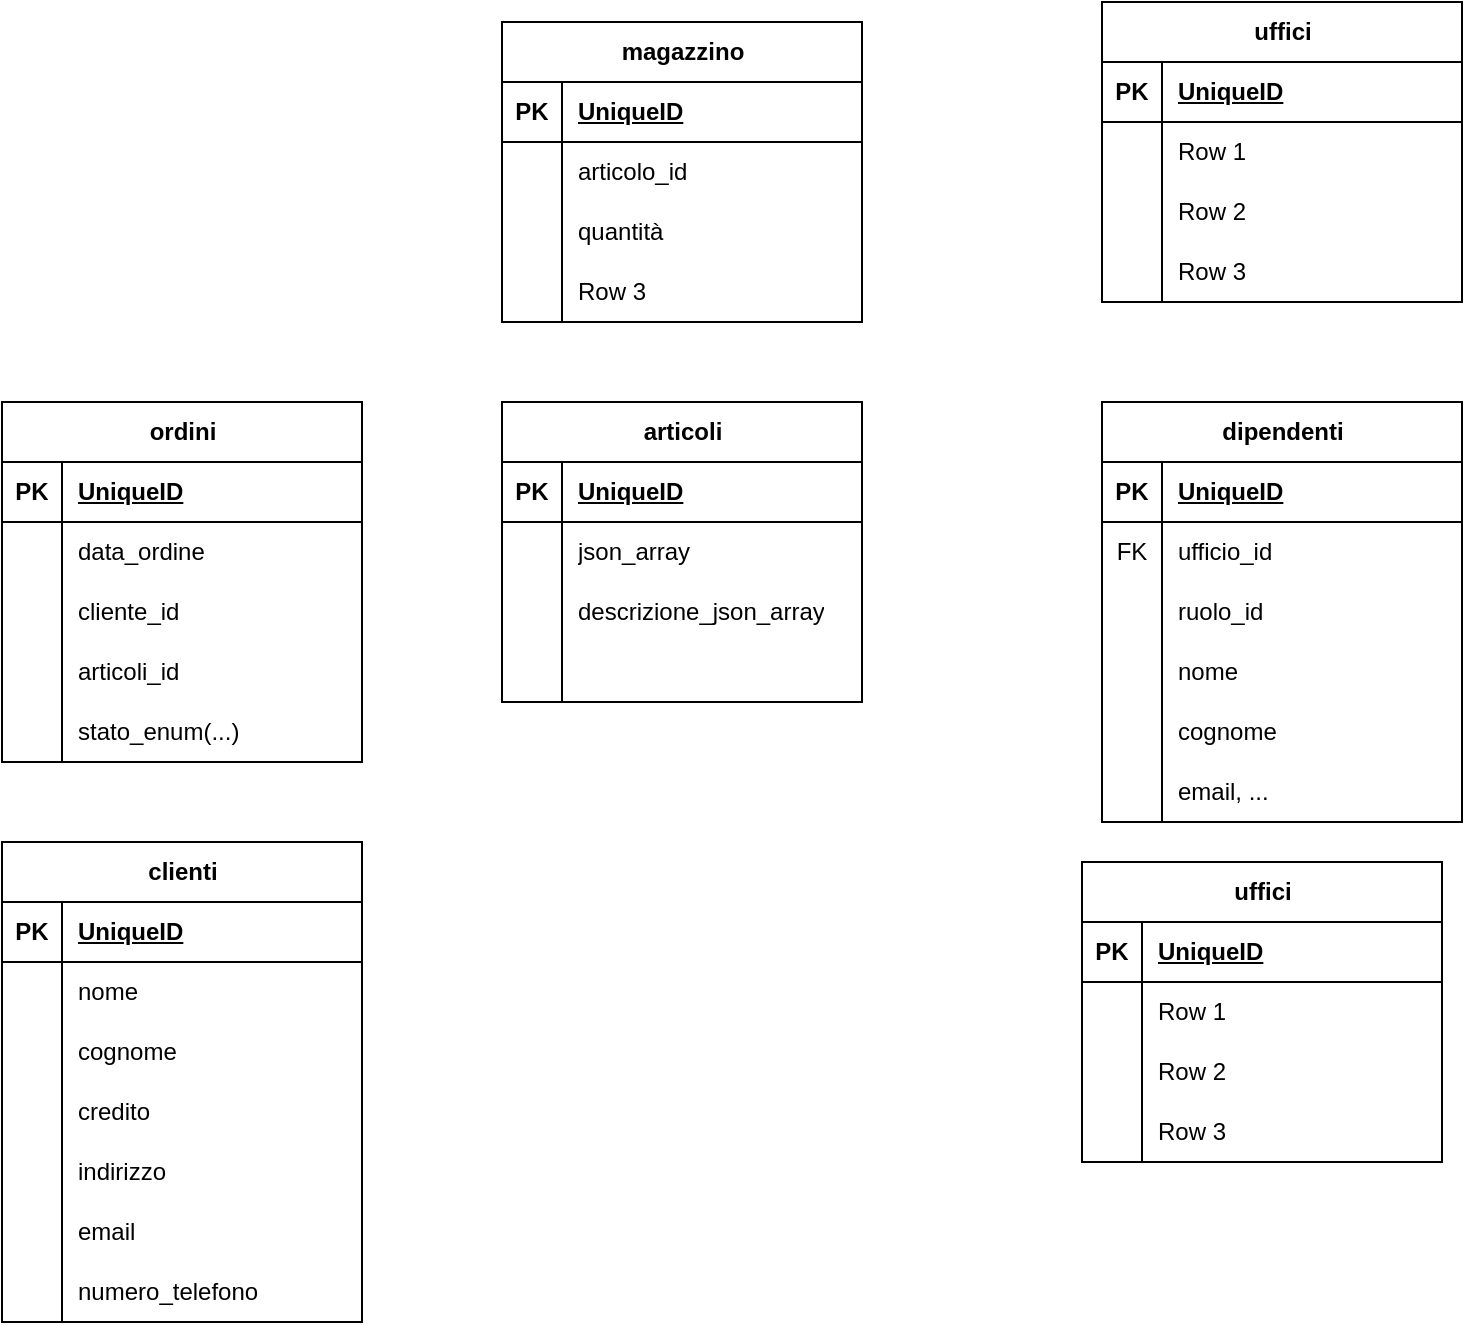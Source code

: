 <mxfile version="28.0.3" pages="2">
  <diagram name="Pagina-1" id="yo0J-GO71HhymtaYEPw0">
    <mxGraphModel dx="1665" dy="777" grid="1" gridSize="10" guides="1" tooltips="1" connect="1" arrows="1" fold="1" page="1" pageScale="1" pageWidth="827" pageHeight="1169" math="0" shadow="0">
      <root>
        <mxCell id="0" />
        <mxCell id="1" parent="0" />
        <mxCell id="v-5kWYU8ZhC0MVfY4pFL-1" value="ordini" style="shape=table;startSize=30;container=1;collapsible=1;childLayout=tableLayout;fixedRows=1;rowLines=0;fontStyle=1;align=center;resizeLast=1;html=1;" vertex="1" parent="1">
          <mxGeometry x="40" y="240" width="180" height="180" as="geometry" />
        </mxCell>
        <mxCell id="v-5kWYU8ZhC0MVfY4pFL-2" value="" style="shape=tableRow;horizontal=0;startSize=0;swimlaneHead=0;swimlaneBody=0;fillColor=none;collapsible=0;dropTarget=0;points=[[0,0.5],[1,0.5]];portConstraint=eastwest;top=0;left=0;right=0;bottom=1;" vertex="1" parent="v-5kWYU8ZhC0MVfY4pFL-1">
          <mxGeometry y="30" width="180" height="30" as="geometry" />
        </mxCell>
        <mxCell id="v-5kWYU8ZhC0MVfY4pFL-3" value="PK" style="shape=partialRectangle;connectable=0;fillColor=none;top=0;left=0;bottom=0;right=0;fontStyle=1;overflow=hidden;whiteSpace=wrap;html=1;" vertex="1" parent="v-5kWYU8ZhC0MVfY4pFL-2">
          <mxGeometry width="30" height="30" as="geometry">
            <mxRectangle width="30" height="30" as="alternateBounds" />
          </mxGeometry>
        </mxCell>
        <mxCell id="v-5kWYU8ZhC0MVfY4pFL-4" value="UniqueID" style="shape=partialRectangle;connectable=0;fillColor=none;top=0;left=0;bottom=0;right=0;align=left;spacingLeft=6;fontStyle=5;overflow=hidden;whiteSpace=wrap;html=1;" vertex="1" parent="v-5kWYU8ZhC0MVfY4pFL-2">
          <mxGeometry x="30" width="150" height="30" as="geometry">
            <mxRectangle width="150" height="30" as="alternateBounds" />
          </mxGeometry>
        </mxCell>
        <mxCell id="v-5kWYU8ZhC0MVfY4pFL-5" value="" style="shape=tableRow;horizontal=0;startSize=0;swimlaneHead=0;swimlaneBody=0;fillColor=none;collapsible=0;dropTarget=0;points=[[0,0.5],[1,0.5]];portConstraint=eastwest;top=0;left=0;right=0;bottom=0;" vertex="1" parent="v-5kWYU8ZhC0MVfY4pFL-1">
          <mxGeometry y="60" width="180" height="30" as="geometry" />
        </mxCell>
        <mxCell id="v-5kWYU8ZhC0MVfY4pFL-6" value="" style="shape=partialRectangle;connectable=0;fillColor=none;top=0;left=0;bottom=0;right=0;editable=1;overflow=hidden;whiteSpace=wrap;html=1;" vertex="1" parent="v-5kWYU8ZhC0MVfY4pFL-5">
          <mxGeometry width="30" height="30" as="geometry">
            <mxRectangle width="30" height="30" as="alternateBounds" />
          </mxGeometry>
        </mxCell>
        <mxCell id="v-5kWYU8ZhC0MVfY4pFL-7" value="data_ordine" style="shape=partialRectangle;connectable=0;fillColor=none;top=0;left=0;bottom=0;right=0;align=left;spacingLeft=6;overflow=hidden;whiteSpace=wrap;html=1;" vertex="1" parent="v-5kWYU8ZhC0MVfY4pFL-5">
          <mxGeometry x="30" width="150" height="30" as="geometry">
            <mxRectangle width="150" height="30" as="alternateBounds" />
          </mxGeometry>
        </mxCell>
        <mxCell id="v-5kWYU8ZhC0MVfY4pFL-8" value="" style="shape=tableRow;horizontal=0;startSize=0;swimlaneHead=0;swimlaneBody=0;fillColor=none;collapsible=0;dropTarget=0;points=[[0,0.5],[1,0.5]];portConstraint=eastwest;top=0;left=0;right=0;bottom=0;" vertex="1" parent="v-5kWYU8ZhC0MVfY4pFL-1">
          <mxGeometry y="90" width="180" height="30" as="geometry" />
        </mxCell>
        <mxCell id="v-5kWYU8ZhC0MVfY4pFL-9" value="" style="shape=partialRectangle;connectable=0;fillColor=none;top=0;left=0;bottom=0;right=0;editable=1;overflow=hidden;whiteSpace=wrap;html=1;" vertex="1" parent="v-5kWYU8ZhC0MVfY4pFL-8">
          <mxGeometry width="30" height="30" as="geometry">
            <mxRectangle width="30" height="30" as="alternateBounds" />
          </mxGeometry>
        </mxCell>
        <mxCell id="v-5kWYU8ZhC0MVfY4pFL-10" value="cliente_id" style="shape=partialRectangle;connectable=0;fillColor=none;top=0;left=0;bottom=0;right=0;align=left;spacingLeft=6;overflow=hidden;whiteSpace=wrap;html=1;" vertex="1" parent="v-5kWYU8ZhC0MVfY4pFL-8">
          <mxGeometry x="30" width="150" height="30" as="geometry">
            <mxRectangle width="150" height="30" as="alternateBounds" />
          </mxGeometry>
        </mxCell>
        <mxCell id="v-5kWYU8ZhC0MVfY4pFL-11" value="" style="shape=tableRow;horizontal=0;startSize=0;swimlaneHead=0;swimlaneBody=0;fillColor=none;collapsible=0;dropTarget=0;points=[[0,0.5],[1,0.5]];portConstraint=eastwest;top=0;left=0;right=0;bottom=0;" vertex="1" parent="v-5kWYU8ZhC0MVfY4pFL-1">
          <mxGeometry y="120" width="180" height="30" as="geometry" />
        </mxCell>
        <mxCell id="v-5kWYU8ZhC0MVfY4pFL-12" value="" style="shape=partialRectangle;connectable=0;fillColor=none;top=0;left=0;bottom=0;right=0;editable=1;overflow=hidden;whiteSpace=wrap;html=1;" vertex="1" parent="v-5kWYU8ZhC0MVfY4pFL-11">
          <mxGeometry width="30" height="30" as="geometry">
            <mxRectangle width="30" height="30" as="alternateBounds" />
          </mxGeometry>
        </mxCell>
        <mxCell id="v-5kWYU8ZhC0MVfY4pFL-13" value="articoli_id" style="shape=partialRectangle;connectable=0;fillColor=none;top=0;left=0;bottom=0;right=0;align=left;spacingLeft=6;overflow=hidden;whiteSpace=wrap;html=1;" vertex="1" parent="v-5kWYU8ZhC0MVfY4pFL-11">
          <mxGeometry x="30" width="150" height="30" as="geometry">
            <mxRectangle width="150" height="30" as="alternateBounds" />
          </mxGeometry>
        </mxCell>
        <mxCell id="v-5kWYU8ZhC0MVfY4pFL-14" value="" style="shape=tableRow;horizontal=0;startSize=0;swimlaneHead=0;swimlaneBody=0;fillColor=none;collapsible=0;dropTarget=0;points=[[0,0.5],[1,0.5]];portConstraint=eastwest;top=0;left=0;right=0;bottom=0;" vertex="1" parent="v-5kWYU8ZhC0MVfY4pFL-1">
          <mxGeometry y="150" width="180" height="30" as="geometry" />
        </mxCell>
        <mxCell id="v-5kWYU8ZhC0MVfY4pFL-15" value="" style="shape=partialRectangle;connectable=0;fillColor=none;top=0;left=0;bottom=0;right=0;editable=1;overflow=hidden;whiteSpace=wrap;html=1;" vertex="1" parent="v-5kWYU8ZhC0MVfY4pFL-14">
          <mxGeometry width="30" height="30" as="geometry">
            <mxRectangle width="30" height="30" as="alternateBounds" />
          </mxGeometry>
        </mxCell>
        <mxCell id="v-5kWYU8ZhC0MVfY4pFL-16" value="stato_enum(...)" style="shape=partialRectangle;connectable=0;fillColor=none;top=0;left=0;bottom=0;right=0;align=left;spacingLeft=6;overflow=hidden;whiteSpace=wrap;html=1;" vertex="1" parent="v-5kWYU8ZhC0MVfY4pFL-14">
          <mxGeometry x="30" width="150" height="30" as="geometry">
            <mxRectangle width="150" height="30" as="alternateBounds" />
          </mxGeometry>
        </mxCell>
        <mxCell id="v-5kWYU8ZhC0MVfY4pFL-17" value="articoli" style="shape=table;startSize=30;container=1;collapsible=1;childLayout=tableLayout;fixedRows=1;rowLines=0;fontStyle=1;align=center;resizeLast=1;html=1;" vertex="1" parent="1">
          <mxGeometry x="290" y="240" width="180" height="150" as="geometry" />
        </mxCell>
        <mxCell id="v-5kWYU8ZhC0MVfY4pFL-18" value="" style="shape=tableRow;horizontal=0;startSize=0;swimlaneHead=0;swimlaneBody=0;fillColor=none;collapsible=0;dropTarget=0;points=[[0,0.5],[1,0.5]];portConstraint=eastwest;top=0;left=0;right=0;bottom=1;" vertex="1" parent="v-5kWYU8ZhC0MVfY4pFL-17">
          <mxGeometry y="30" width="180" height="30" as="geometry" />
        </mxCell>
        <mxCell id="v-5kWYU8ZhC0MVfY4pFL-19" value="PK" style="shape=partialRectangle;connectable=0;fillColor=none;top=0;left=0;bottom=0;right=0;fontStyle=1;overflow=hidden;whiteSpace=wrap;html=1;" vertex="1" parent="v-5kWYU8ZhC0MVfY4pFL-18">
          <mxGeometry width="30" height="30" as="geometry">
            <mxRectangle width="30" height="30" as="alternateBounds" />
          </mxGeometry>
        </mxCell>
        <mxCell id="v-5kWYU8ZhC0MVfY4pFL-20" value="UniqueID" style="shape=partialRectangle;connectable=0;fillColor=none;top=0;left=0;bottom=0;right=0;align=left;spacingLeft=6;fontStyle=5;overflow=hidden;whiteSpace=wrap;html=1;" vertex="1" parent="v-5kWYU8ZhC0MVfY4pFL-18">
          <mxGeometry x="30" width="150" height="30" as="geometry">
            <mxRectangle width="150" height="30" as="alternateBounds" />
          </mxGeometry>
        </mxCell>
        <mxCell id="v-5kWYU8ZhC0MVfY4pFL-21" value="" style="shape=tableRow;horizontal=0;startSize=0;swimlaneHead=0;swimlaneBody=0;fillColor=none;collapsible=0;dropTarget=0;points=[[0,0.5],[1,0.5]];portConstraint=eastwest;top=0;left=0;right=0;bottom=0;" vertex="1" parent="v-5kWYU8ZhC0MVfY4pFL-17">
          <mxGeometry y="60" width="180" height="30" as="geometry" />
        </mxCell>
        <mxCell id="v-5kWYU8ZhC0MVfY4pFL-22" value="" style="shape=partialRectangle;connectable=0;fillColor=none;top=0;left=0;bottom=0;right=0;editable=1;overflow=hidden;whiteSpace=wrap;html=1;" vertex="1" parent="v-5kWYU8ZhC0MVfY4pFL-21">
          <mxGeometry width="30" height="30" as="geometry">
            <mxRectangle width="30" height="30" as="alternateBounds" />
          </mxGeometry>
        </mxCell>
        <mxCell id="v-5kWYU8ZhC0MVfY4pFL-23" value="json_array" style="shape=partialRectangle;connectable=0;fillColor=none;top=0;left=0;bottom=0;right=0;align=left;spacingLeft=6;overflow=hidden;whiteSpace=wrap;html=1;" vertex="1" parent="v-5kWYU8ZhC0MVfY4pFL-21">
          <mxGeometry x="30" width="150" height="30" as="geometry">
            <mxRectangle width="150" height="30" as="alternateBounds" />
          </mxGeometry>
        </mxCell>
        <mxCell id="v-5kWYU8ZhC0MVfY4pFL-24" value="" style="shape=tableRow;horizontal=0;startSize=0;swimlaneHead=0;swimlaneBody=0;fillColor=none;collapsible=0;dropTarget=0;points=[[0,0.5],[1,0.5]];portConstraint=eastwest;top=0;left=0;right=0;bottom=0;" vertex="1" parent="v-5kWYU8ZhC0MVfY4pFL-17">
          <mxGeometry y="90" width="180" height="30" as="geometry" />
        </mxCell>
        <mxCell id="v-5kWYU8ZhC0MVfY4pFL-25" value="" style="shape=partialRectangle;connectable=0;fillColor=none;top=0;left=0;bottom=0;right=0;editable=1;overflow=hidden;whiteSpace=wrap;html=1;" vertex="1" parent="v-5kWYU8ZhC0MVfY4pFL-24">
          <mxGeometry width="30" height="30" as="geometry">
            <mxRectangle width="30" height="30" as="alternateBounds" />
          </mxGeometry>
        </mxCell>
        <mxCell id="v-5kWYU8ZhC0MVfY4pFL-26" value="descrizione_json_array" style="shape=partialRectangle;connectable=0;fillColor=none;top=0;left=0;bottom=0;right=0;align=left;spacingLeft=6;overflow=hidden;whiteSpace=wrap;html=1;" vertex="1" parent="v-5kWYU8ZhC0MVfY4pFL-24">
          <mxGeometry x="30" width="150" height="30" as="geometry">
            <mxRectangle width="150" height="30" as="alternateBounds" />
          </mxGeometry>
        </mxCell>
        <mxCell id="v-5kWYU8ZhC0MVfY4pFL-27" value="" style="shape=tableRow;horizontal=0;startSize=0;swimlaneHead=0;swimlaneBody=0;fillColor=none;collapsible=0;dropTarget=0;points=[[0,0.5],[1,0.5]];portConstraint=eastwest;top=0;left=0;right=0;bottom=0;" vertex="1" parent="v-5kWYU8ZhC0MVfY4pFL-17">
          <mxGeometry y="120" width="180" height="30" as="geometry" />
        </mxCell>
        <mxCell id="v-5kWYU8ZhC0MVfY4pFL-28" value="" style="shape=partialRectangle;connectable=0;fillColor=none;top=0;left=0;bottom=0;right=0;editable=1;overflow=hidden;whiteSpace=wrap;html=1;" vertex="1" parent="v-5kWYU8ZhC0MVfY4pFL-27">
          <mxGeometry width="30" height="30" as="geometry">
            <mxRectangle width="30" height="30" as="alternateBounds" />
          </mxGeometry>
        </mxCell>
        <mxCell id="v-5kWYU8ZhC0MVfY4pFL-29" value="" style="shape=partialRectangle;connectable=0;fillColor=none;top=0;left=0;bottom=0;right=0;align=left;spacingLeft=6;overflow=hidden;whiteSpace=wrap;html=1;" vertex="1" parent="v-5kWYU8ZhC0MVfY4pFL-27">
          <mxGeometry x="30" width="150" height="30" as="geometry">
            <mxRectangle width="150" height="30" as="alternateBounds" />
          </mxGeometry>
        </mxCell>
        <mxCell id="v-5kWYU8ZhC0MVfY4pFL-30" value="dipendenti" style="shape=table;startSize=30;container=1;collapsible=1;childLayout=tableLayout;fixedRows=1;rowLines=0;fontStyle=1;align=center;resizeLast=1;html=1;" vertex="1" parent="1">
          <mxGeometry x="590" y="240" width="180" height="210" as="geometry" />
        </mxCell>
        <mxCell id="v-5kWYU8ZhC0MVfY4pFL-31" value="" style="shape=tableRow;horizontal=0;startSize=0;swimlaneHead=0;swimlaneBody=0;fillColor=none;collapsible=0;dropTarget=0;points=[[0,0.5],[1,0.5]];portConstraint=eastwest;top=0;left=0;right=0;bottom=1;" vertex="1" parent="v-5kWYU8ZhC0MVfY4pFL-30">
          <mxGeometry y="30" width="180" height="30" as="geometry" />
        </mxCell>
        <mxCell id="v-5kWYU8ZhC0MVfY4pFL-32" value="PK" style="shape=partialRectangle;connectable=0;fillColor=none;top=0;left=0;bottom=0;right=0;fontStyle=1;overflow=hidden;whiteSpace=wrap;html=1;" vertex="1" parent="v-5kWYU8ZhC0MVfY4pFL-31">
          <mxGeometry width="30" height="30" as="geometry">
            <mxRectangle width="30" height="30" as="alternateBounds" />
          </mxGeometry>
        </mxCell>
        <mxCell id="v-5kWYU8ZhC0MVfY4pFL-33" value="UniqueID" style="shape=partialRectangle;connectable=0;fillColor=none;top=0;left=0;bottom=0;right=0;align=left;spacingLeft=6;fontStyle=5;overflow=hidden;whiteSpace=wrap;html=1;" vertex="1" parent="v-5kWYU8ZhC0MVfY4pFL-31">
          <mxGeometry x="30" width="150" height="30" as="geometry">
            <mxRectangle width="150" height="30" as="alternateBounds" />
          </mxGeometry>
        </mxCell>
        <mxCell id="v-5kWYU8ZhC0MVfY4pFL-34" value="" style="shape=tableRow;horizontal=0;startSize=0;swimlaneHead=0;swimlaneBody=0;fillColor=none;collapsible=0;dropTarget=0;points=[[0,0.5],[1,0.5]];portConstraint=eastwest;top=0;left=0;right=0;bottom=0;" vertex="1" parent="v-5kWYU8ZhC0MVfY4pFL-30">
          <mxGeometry y="60" width="180" height="30" as="geometry" />
        </mxCell>
        <mxCell id="v-5kWYU8ZhC0MVfY4pFL-35" value="FK" style="shape=partialRectangle;connectable=0;fillColor=none;top=0;left=0;bottom=0;right=0;editable=1;overflow=hidden;whiteSpace=wrap;html=1;" vertex="1" parent="v-5kWYU8ZhC0MVfY4pFL-34">
          <mxGeometry width="30" height="30" as="geometry">
            <mxRectangle width="30" height="30" as="alternateBounds" />
          </mxGeometry>
        </mxCell>
        <mxCell id="v-5kWYU8ZhC0MVfY4pFL-36" value="ufficio_id" style="shape=partialRectangle;connectable=0;fillColor=none;top=0;left=0;bottom=0;right=0;align=left;spacingLeft=6;overflow=hidden;whiteSpace=wrap;html=1;" vertex="1" parent="v-5kWYU8ZhC0MVfY4pFL-34">
          <mxGeometry x="30" width="150" height="30" as="geometry">
            <mxRectangle width="150" height="30" as="alternateBounds" />
          </mxGeometry>
        </mxCell>
        <mxCell id="v-5kWYU8ZhC0MVfY4pFL-37" value="" style="shape=tableRow;horizontal=0;startSize=0;swimlaneHead=0;swimlaneBody=0;fillColor=none;collapsible=0;dropTarget=0;points=[[0,0.5],[1,0.5]];portConstraint=eastwest;top=0;left=0;right=0;bottom=0;" vertex="1" parent="v-5kWYU8ZhC0MVfY4pFL-30">
          <mxGeometry y="90" width="180" height="30" as="geometry" />
        </mxCell>
        <mxCell id="v-5kWYU8ZhC0MVfY4pFL-38" value="" style="shape=partialRectangle;connectable=0;fillColor=none;top=0;left=0;bottom=0;right=0;editable=1;overflow=hidden;whiteSpace=wrap;html=1;" vertex="1" parent="v-5kWYU8ZhC0MVfY4pFL-37">
          <mxGeometry width="30" height="30" as="geometry">
            <mxRectangle width="30" height="30" as="alternateBounds" />
          </mxGeometry>
        </mxCell>
        <mxCell id="v-5kWYU8ZhC0MVfY4pFL-39" value="ruolo_id" style="shape=partialRectangle;connectable=0;fillColor=none;top=0;left=0;bottom=0;right=0;align=left;spacingLeft=6;overflow=hidden;whiteSpace=wrap;html=1;" vertex="1" parent="v-5kWYU8ZhC0MVfY4pFL-37">
          <mxGeometry x="30" width="150" height="30" as="geometry">
            <mxRectangle width="150" height="30" as="alternateBounds" />
          </mxGeometry>
        </mxCell>
        <mxCell id="v-5kWYU8ZhC0MVfY4pFL-40" value="" style="shape=tableRow;horizontal=0;startSize=0;swimlaneHead=0;swimlaneBody=0;fillColor=none;collapsible=0;dropTarget=0;points=[[0,0.5],[1,0.5]];portConstraint=eastwest;top=0;left=0;right=0;bottom=0;" vertex="1" parent="v-5kWYU8ZhC0MVfY4pFL-30">
          <mxGeometry y="120" width="180" height="30" as="geometry" />
        </mxCell>
        <mxCell id="v-5kWYU8ZhC0MVfY4pFL-41" value="" style="shape=partialRectangle;connectable=0;fillColor=none;top=0;left=0;bottom=0;right=0;editable=1;overflow=hidden;whiteSpace=wrap;html=1;" vertex="1" parent="v-5kWYU8ZhC0MVfY4pFL-40">
          <mxGeometry width="30" height="30" as="geometry">
            <mxRectangle width="30" height="30" as="alternateBounds" />
          </mxGeometry>
        </mxCell>
        <mxCell id="v-5kWYU8ZhC0MVfY4pFL-42" value="nome" style="shape=partialRectangle;connectable=0;fillColor=none;top=0;left=0;bottom=0;right=0;align=left;spacingLeft=6;overflow=hidden;whiteSpace=wrap;html=1;" vertex="1" parent="v-5kWYU8ZhC0MVfY4pFL-40">
          <mxGeometry x="30" width="150" height="30" as="geometry">
            <mxRectangle width="150" height="30" as="alternateBounds" />
          </mxGeometry>
        </mxCell>
        <mxCell id="v-5kWYU8ZhC0MVfY4pFL-43" value="" style="shape=tableRow;horizontal=0;startSize=0;swimlaneHead=0;swimlaneBody=0;fillColor=none;collapsible=0;dropTarget=0;points=[[0,0.5],[1,0.5]];portConstraint=eastwest;top=0;left=0;right=0;bottom=0;" vertex="1" parent="v-5kWYU8ZhC0MVfY4pFL-30">
          <mxGeometry y="150" width="180" height="30" as="geometry" />
        </mxCell>
        <mxCell id="v-5kWYU8ZhC0MVfY4pFL-44" value="" style="shape=partialRectangle;connectable=0;fillColor=none;top=0;left=0;bottom=0;right=0;editable=1;overflow=hidden;whiteSpace=wrap;html=1;" vertex="1" parent="v-5kWYU8ZhC0MVfY4pFL-43">
          <mxGeometry width="30" height="30" as="geometry">
            <mxRectangle width="30" height="30" as="alternateBounds" />
          </mxGeometry>
        </mxCell>
        <mxCell id="v-5kWYU8ZhC0MVfY4pFL-45" value="cognome" style="shape=partialRectangle;connectable=0;fillColor=none;top=0;left=0;bottom=0;right=0;align=left;spacingLeft=6;overflow=hidden;whiteSpace=wrap;html=1;" vertex="1" parent="v-5kWYU8ZhC0MVfY4pFL-43">
          <mxGeometry x="30" width="150" height="30" as="geometry">
            <mxRectangle width="150" height="30" as="alternateBounds" />
          </mxGeometry>
        </mxCell>
        <mxCell id="v-5kWYU8ZhC0MVfY4pFL-46" value="" style="shape=tableRow;horizontal=0;startSize=0;swimlaneHead=0;swimlaneBody=0;fillColor=none;collapsible=0;dropTarget=0;points=[[0,0.5],[1,0.5]];portConstraint=eastwest;top=0;left=0;right=0;bottom=0;" vertex="1" parent="v-5kWYU8ZhC0MVfY4pFL-30">
          <mxGeometry y="180" width="180" height="30" as="geometry" />
        </mxCell>
        <mxCell id="v-5kWYU8ZhC0MVfY4pFL-47" value="" style="shape=partialRectangle;connectable=0;fillColor=none;top=0;left=0;bottom=0;right=0;editable=1;overflow=hidden;whiteSpace=wrap;html=1;" vertex="1" parent="v-5kWYU8ZhC0MVfY4pFL-46">
          <mxGeometry width="30" height="30" as="geometry">
            <mxRectangle width="30" height="30" as="alternateBounds" />
          </mxGeometry>
        </mxCell>
        <mxCell id="v-5kWYU8ZhC0MVfY4pFL-48" value="email, ..." style="shape=partialRectangle;connectable=0;fillColor=none;top=0;left=0;bottom=0;right=0;align=left;spacingLeft=6;overflow=hidden;whiteSpace=wrap;html=1;" vertex="1" parent="v-5kWYU8ZhC0MVfY4pFL-46">
          <mxGeometry x="30" width="150" height="30" as="geometry">
            <mxRectangle width="150" height="30" as="alternateBounds" />
          </mxGeometry>
        </mxCell>
        <mxCell id="v-5kWYU8ZhC0MVfY4pFL-49" value="uffici" style="shape=table;startSize=30;container=1;collapsible=1;childLayout=tableLayout;fixedRows=1;rowLines=0;fontStyle=1;align=center;resizeLast=1;html=1;" vertex="1" parent="1">
          <mxGeometry x="580" y="470" width="180" height="150" as="geometry" />
        </mxCell>
        <mxCell id="v-5kWYU8ZhC0MVfY4pFL-50" value="" style="shape=tableRow;horizontal=0;startSize=0;swimlaneHead=0;swimlaneBody=0;fillColor=none;collapsible=0;dropTarget=0;points=[[0,0.5],[1,0.5]];portConstraint=eastwest;top=0;left=0;right=0;bottom=1;" vertex="1" parent="v-5kWYU8ZhC0MVfY4pFL-49">
          <mxGeometry y="30" width="180" height="30" as="geometry" />
        </mxCell>
        <mxCell id="v-5kWYU8ZhC0MVfY4pFL-51" value="PK" style="shape=partialRectangle;connectable=0;fillColor=none;top=0;left=0;bottom=0;right=0;fontStyle=1;overflow=hidden;whiteSpace=wrap;html=1;" vertex="1" parent="v-5kWYU8ZhC0MVfY4pFL-50">
          <mxGeometry width="30" height="30" as="geometry">
            <mxRectangle width="30" height="30" as="alternateBounds" />
          </mxGeometry>
        </mxCell>
        <mxCell id="v-5kWYU8ZhC0MVfY4pFL-52" value="UniqueID" style="shape=partialRectangle;connectable=0;fillColor=none;top=0;left=0;bottom=0;right=0;align=left;spacingLeft=6;fontStyle=5;overflow=hidden;whiteSpace=wrap;html=1;" vertex="1" parent="v-5kWYU8ZhC0MVfY4pFL-50">
          <mxGeometry x="30" width="150" height="30" as="geometry">
            <mxRectangle width="150" height="30" as="alternateBounds" />
          </mxGeometry>
        </mxCell>
        <mxCell id="v-5kWYU8ZhC0MVfY4pFL-53" value="" style="shape=tableRow;horizontal=0;startSize=0;swimlaneHead=0;swimlaneBody=0;fillColor=none;collapsible=0;dropTarget=0;points=[[0,0.5],[1,0.5]];portConstraint=eastwest;top=0;left=0;right=0;bottom=0;" vertex="1" parent="v-5kWYU8ZhC0MVfY4pFL-49">
          <mxGeometry y="60" width="180" height="30" as="geometry" />
        </mxCell>
        <mxCell id="v-5kWYU8ZhC0MVfY4pFL-54" value="" style="shape=partialRectangle;connectable=0;fillColor=none;top=0;left=0;bottom=0;right=0;editable=1;overflow=hidden;whiteSpace=wrap;html=1;" vertex="1" parent="v-5kWYU8ZhC0MVfY4pFL-53">
          <mxGeometry width="30" height="30" as="geometry">
            <mxRectangle width="30" height="30" as="alternateBounds" />
          </mxGeometry>
        </mxCell>
        <mxCell id="v-5kWYU8ZhC0MVfY4pFL-55" value="Row 1" style="shape=partialRectangle;connectable=0;fillColor=none;top=0;left=0;bottom=0;right=0;align=left;spacingLeft=6;overflow=hidden;whiteSpace=wrap;html=1;" vertex="1" parent="v-5kWYU8ZhC0MVfY4pFL-53">
          <mxGeometry x="30" width="150" height="30" as="geometry">
            <mxRectangle width="150" height="30" as="alternateBounds" />
          </mxGeometry>
        </mxCell>
        <mxCell id="v-5kWYU8ZhC0MVfY4pFL-56" value="" style="shape=tableRow;horizontal=0;startSize=0;swimlaneHead=0;swimlaneBody=0;fillColor=none;collapsible=0;dropTarget=0;points=[[0,0.5],[1,0.5]];portConstraint=eastwest;top=0;left=0;right=0;bottom=0;" vertex="1" parent="v-5kWYU8ZhC0MVfY4pFL-49">
          <mxGeometry y="90" width="180" height="30" as="geometry" />
        </mxCell>
        <mxCell id="v-5kWYU8ZhC0MVfY4pFL-57" value="" style="shape=partialRectangle;connectable=0;fillColor=none;top=0;left=0;bottom=0;right=0;editable=1;overflow=hidden;whiteSpace=wrap;html=1;" vertex="1" parent="v-5kWYU8ZhC0MVfY4pFL-56">
          <mxGeometry width="30" height="30" as="geometry">
            <mxRectangle width="30" height="30" as="alternateBounds" />
          </mxGeometry>
        </mxCell>
        <mxCell id="v-5kWYU8ZhC0MVfY4pFL-58" value="Row 2" style="shape=partialRectangle;connectable=0;fillColor=none;top=0;left=0;bottom=0;right=0;align=left;spacingLeft=6;overflow=hidden;whiteSpace=wrap;html=1;" vertex="1" parent="v-5kWYU8ZhC0MVfY4pFL-56">
          <mxGeometry x="30" width="150" height="30" as="geometry">
            <mxRectangle width="150" height="30" as="alternateBounds" />
          </mxGeometry>
        </mxCell>
        <mxCell id="v-5kWYU8ZhC0MVfY4pFL-59" value="" style="shape=tableRow;horizontal=0;startSize=0;swimlaneHead=0;swimlaneBody=0;fillColor=none;collapsible=0;dropTarget=0;points=[[0,0.5],[1,0.5]];portConstraint=eastwest;top=0;left=0;right=0;bottom=0;" vertex="1" parent="v-5kWYU8ZhC0MVfY4pFL-49">
          <mxGeometry y="120" width="180" height="30" as="geometry" />
        </mxCell>
        <mxCell id="v-5kWYU8ZhC0MVfY4pFL-60" value="" style="shape=partialRectangle;connectable=0;fillColor=none;top=0;left=0;bottom=0;right=0;editable=1;overflow=hidden;whiteSpace=wrap;html=1;" vertex="1" parent="v-5kWYU8ZhC0MVfY4pFL-59">
          <mxGeometry width="30" height="30" as="geometry">
            <mxRectangle width="30" height="30" as="alternateBounds" />
          </mxGeometry>
        </mxCell>
        <mxCell id="v-5kWYU8ZhC0MVfY4pFL-61" value="Row 3" style="shape=partialRectangle;connectable=0;fillColor=none;top=0;left=0;bottom=0;right=0;align=left;spacingLeft=6;overflow=hidden;whiteSpace=wrap;html=1;" vertex="1" parent="v-5kWYU8ZhC0MVfY4pFL-59">
          <mxGeometry x="30" width="150" height="30" as="geometry">
            <mxRectangle width="150" height="30" as="alternateBounds" />
          </mxGeometry>
        </mxCell>
        <mxCell id="v-5kWYU8ZhC0MVfY4pFL-62" value="clienti" style="shape=table;startSize=30;container=1;collapsible=1;childLayout=tableLayout;fixedRows=1;rowLines=0;fontStyle=1;align=center;resizeLast=1;html=1;" vertex="1" parent="1">
          <mxGeometry x="40" y="460" width="180" height="240" as="geometry" />
        </mxCell>
        <mxCell id="v-5kWYU8ZhC0MVfY4pFL-63" value="" style="shape=tableRow;horizontal=0;startSize=0;swimlaneHead=0;swimlaneBody=0;fillColor=none;collapsible=0;dropTarget=0;points=[[0,0.5],[1,0.5]];portConstraint=eastwest;top=0;left=0;right=0;bottom=1;" vertex="1" parent="v-5kWYU8ZhC0MVfY4pFL-62">
          <mxGeometry y="30" width="180" height="30" as="geometry" />
        </mxCell>
        <mxCell id="v-5kWYU8ZhC0MVfY4pFL-64" value="PK" style="shape=partialRectangle;connectable=0;fillColor=none;top=0;left=0;bottom=0;right=0;fontStyle=1;overflow=hidden;whiteSpace=wrap;html=1;" vertex="1" parent="v-5kWYU8ZhC0MVfY4pFL-63">
          <mxGeometry width="30" height="30" as="geometry">
            <mxRectangle width="30" height="30" as="alternateBounds" />
          </mxGeometry>
        </mxCell>
        <mxCell id="v-5kWYU8ZhC0MVfY4pFL-65" value="UniqueID" style="shape=partialRectangle;connectable=0;fillColor=none;top=0;left=0;bottom=0;right=0;align=left;spacingLeft=6;fontStyle=5;overflow=hidden;whiteSpace=wrap;html=1;" vertex="1" parent="v-5kWYU8ZhC0MVfY4pFL-63">
          <mxGeometry x="30" width="150" height="30" as="geometry">
            <mxRectangle width="150" height="30" as="alternateBounds" />
          </mxGeometry>
        </mxCell>
        <mxCell id="v-5kWYU8ZhC0MVfY4pFL-66" value="" style="shape=tableRow;horizontal=0;startSize=0;swimlaneHead=0;swimlaneBody=0;fillColor=none;collapsible=0;dropTarget=0;points=[[0,0.5],[1,0.5]];portConstraint=eastwest;top=0;left=0;right=0;bottom=0;" vertex="1" parent="v-5kWYU8ZhC0MVfY4pFL-62">
          <mxGeometry y="60" width="180" height="30" as="geometry" />
        </mxCell>
        <mxCell id="v-5kWYU8ZhC0MVfY4pFL-67" value="" style="shape=partialRectangle;connectable=0;fillColor=none;top=0;left=0;bottom=0;right=0;editable=1;overflow=hidden;whiteSpace=wrap;html=1;" vertex="1" parent="v-5kWYU8ZhC0MVfY4pFL-66">
          <mxGeometry width="30" height="30" as="geometry">
            <mxRectangle width="30" height="30" as="alternateBounds" />
          </mxGeometry>
        </mxCell>
        <mxCell id="v-5kWYU8ZhC0MVfY4pFL-68" value="nome" style="shape=partialRectangle;connectable=0;fillColor=none;top=0;left=0;bottom=0;right=0;align=left;spacingLeft=6;overflow=hidden;whiteSpace=wrap;html=1;" vertex="1" parent="v-5kWYU8ZhC0MVfY4pFL-66">
          <mxGeometry x="30" width="150" height="30" as="geometry">
            <mxRectangle width="150" height="30" as="alternateBounds" />
          </mxGeometry>
        </mxCell>
        <mxCell id="v-5kWYU8ZhC0MVfY4pFL-69" value="" style="shape=tableRow;horizontal=0;startSize=0;swimlaneHead=0;swimlaneBody=0;fillColor=none;collapsible=0;dropTarget=0;points=[[0,0.5],[1,0.5]];portConstraint=eastwest;top=0;left=0;right=0;bottom=0;" vertex="1" parent="v-5kWYU8ZhC0MVfY4pFL-62">
          <mxGeometry y="90" width="180" height="30" as="geometry" />
        </mxCell>
        <mxCell id="v-5kWYU8ZhC0MVfY4pFL-70" value="" style="shape=partialRectangle;connectable=0;fillColor=none;top=0;left=0;bottom=0;right=0;editable=1;overflow=hidden;whiteSpace=wrap;html=1;" vertex="1" parent="v-5kWYU8ZhC0MVfY4pFL-69">
          <mxGeometry width="30" height="30" as="geometry">
            <mxRectangle width="30" height="30" as="alternateBounds" />
          </mxGeometry>
        </mxCell>
        <mxCell id="v-5kWYU8ZhC0MVfY4pFL-71" value="cognome" style="shape=partialRectangle;connectable=0;fillColor=none;top=0;left=0;bottom=0;right=0;align=left;spacingLeft=6;overflow=hidden;whiteSpace=wrap;html=1;" vertex="1" parent="v-5kWYU8ZhC0MVfY4pFL-69">
          <mxGeometry x="30" width="150" height="30" as="geometry">
            <mxRectangle width="150" height="30" as="alternateBounds" />
          </mxGeometry>
        </mxCell>
        <mxCell id="v-5kWYU8ZhC0MVfY4pFL-72" value="" style="shape=tableRow;horizontal=0;startSize=0;swimlaneHead=0;swimlaneBody=0;fillColor=none;collapsible=0;dropTarget=0;points=[[0,0.5],[1,0.5]];portConstraint=eastwest;top=0;left=0;right=0;bottom=0;" vertex="1" parent="v-5kWYU8ZhC0MVfY4pFL-62">
          <mxGeometry y="120" width="180" height="30" as="geometry" />
        </mxCell>
        <mxCell id="v-5kWYU8ZhC0MVfY4pFL-73" value="" style="shape=partialRectangle;connectable=0;fillColor=none;top=0;left=0;bottom=0;right=0;editable=1;overflow=hidden;whiteSpace=wrap;html=1;" vertex="1" parent="v-5kWYU8ZhC0MVfY4pFL-72">
          <mxGeometry width="30" height="30" as="geometry">
            <mxRectangle width="30" height="30" as="alternateBounds" />
          </mxGeometry>
        </mxCell>
        <mxCell id="v-5kWYU8ZhC0MVfY4pFL-74" value="credito" style="shape=partialRectangle;connectable=0;fillColor=none;top=0;left=0;bottom=0;right=0;align=left;spacingLeft=6;overflow=hidden;whiteSpace=wrap;html=1;" vertex="1" parent="v-5kWYU8ZhC0MVfY4pFL-72">
          <mxGeometry x="30" width="150" height="30" as="geometry">
            <mxRectangle width="150" height="30" as="alternateBounds" />
          </mxGeometry>
        </mxCell>
        <mxCell id="v-5kWYU8ZhC0MVfY4pFL-75" value="" style="shape=tableRow;horizontal=0;startSize=0;swimlaneHead=0;swimlaneBody=0;fillColor=none;collapsible=0;dropTarget=0;points=[[0,0.5],[1,0.5]];portConstraint=eastwest;top=0;left=0;right=0;bottom=0;" vertex="1" parent="v-5kWYU8ZhC0MVfY4pFL-62">
          <mxGeometry y="150" width="180" height="30" as="geometry" />
        </mxCell>
        <mxCell id="v-5kWYU8ZhC0MVfY4pFL-76" value="" style="shape=partialRectangle;connectable=0;fillColor=none;top=0;left=0;bottom=0;right=0;editable=1;overflow=hidden;whiteSpace=wrap;html=1;" vertex="1" parent="v-5kWYU8ZhC0MVfY4pFL-75">
          <mxGeometry width="30" height="30" as="geometry">
            <mxRectangle width="30" height="30" as="alternateBounds" />
          </mxGeometry>
        </mxCell>
        <mxCell id="v-5kWYU8ZhC0MVfY4pFL-77" value="indirizzo" style="shape=partialRectangle;connectable=0;fillColor=none;top=0;left=0;bottom=0;right=0;align=left;spacingLeft=6;overflow=hidden;whiteSpace=wrap;html=1;" vertex="1" parent="v-5kWYU8ZhC0MVfY4pFL-75">
          <mxGeometry x="30" width="150" height="30" as="geometry">
            <mxRectangle width="150" height="30" as="alternateBounds" />
          </mxGeometry>
        </mxCell>
        <mxCell id="v-5kWYU8ZhC0MVfY4pFL-78" value="" style="shape=tableRow;horizontal=0;startSize=0;swimlaneHead=0;swimlaneBody=0;fillColor=none;collapsible=0;dropTarget=0;points=[[0,0.5],[1,0.5]];portConstraint=eastwest;top=0;left=0;right=0;bottom=0;" vertex="1" parent="v-5kWYU8ZhC0MVfY4pFL-62">
          <mxGeometry y="180" width="180" height="30" as="geometry" />
        </mxCell>
        <mxCell id="v-5kWYU8ZhC0MVfY4pFL-79" value="" style="shape=partialRectangle;connectable=0;fillColor=none;top=0;left=0;bottom=0;right=0;editable=1;overflow=hidden;whiteSpace=wrap;html=1;" vertex="1" parent="v-5kWYU8ZhC0MVfY4pFL-78">
          <mxGeometry width="30" height="30" as="geometry">
            <mxRectangle width="30" height="30" as="alternateBounds" />
          </mxGeometry>
        </mxCell>
        <mxCell id="v-5kWYU8ZhC0MVfY4pFL-80" value="email" style="shape=partialRectangle;connectable=0;fillColor=none;top=0;left=0;bottom=0;right=0;align=left;spacingLeft=6;overflow=hidden;whiteSpace=wrap;html=1;" vertex="1" parent="v-5kWYU8ZhC0MVfY4pFL-78">
          <mxGeometry x="30" width="150" height="30" as="geometry">
            <mxRectangle width="150" height="30" as="alternateBounds" />
          </mxGeometry>
        </mxCell>
        <mxCell id="v-5kWYU8ZhC0MVfY4pFL-81" value="" style="shape=tableRow;horizontal=0;startSize=0;swimlaneHead=0;swimlaneBody=0;fillColor=none;collapsible=0;dropTarget=0;points=[[0,0.5],[1,0.5]];portConstraint=eastwest;top=0;left=0;right=0;bottom=0;" vertex="1" parent="v-5kWYU8ZhC0MVfY4pFL-62">
          <mxGeometry y="210" width="180" height="30" as="geometry" />
        </mxCell>
        <mxCell id="v-5kWYU8ZhC0MVfY4pFL-82" value="" style="shape=partialRectangle;connectable=0;fillColor=none;top=0;left=0;bottom=0;right=0;editable=1;overflow=hidden;whiteSpace=wrap;html=1;" vertex="1" parent="v-5kWYU8ZhC0MVfY4pFL-81">
          <mxGeometry width="30" height="30" as="geometry">
            <mxRectangle width="30" height="30" as="alternateBounds" />
          </mxGeometry>
        </mxCell>
        <mxCell id="v-5kWYU8ZhC0MVfY4pFL-83" value="numero_telefono" style="shape=partialRectangle;connectable=0;fillColor=none;top=0;left=0;bottom=0;right=0;align=left;spacingLeft=6;overflow=hidden;whiteSpace=wrap;html=1;" vertex="1" parent="v-5kWYU8ZhC0MVfY4pFL-81">
          <mxGeometry x="30" width="150" height="30" as="geometry">
            <mxRectangle width="150" height="30" as="alternateBounds" />
          </mxGeometry>
        </mxCell>
        <mxCell id="v-5kWYU8ZhC0MVfY4pFL-84" value="uffici" style="shape=table;startSize=30;container=1;collapsible=1;childLayout=tableLayout;fixedRows=1;rowLines=0;fontStyle=1;align=center;resizeLast=1;html=1;" vertex="1" parent="1">
          <mxGeometry x="590" y="40" width="180" height="150" as="geometry" />
        </mxCell>
        <mxCell id="v-5kWYU8ZhC0MVfY4pFL-85" value="" style="shape=tableRow;horizontal=0;startSize=0;swimlaneHead=0;swimlaneBody=0;fillColor=none;collapsible=0;dropTarget=0;points=[[0,0.5],[1,0.5]];portConstraint=eastwest;top=0;left=0;right=0;bottom=1;" vertex="1" parent="v-5kWYU8ZhC0MVfY4pFL-84">
          <mxGeometry y="30" width="180" height="30" as="geometry" />
        </mxCell>
        <mxCell id="v-5kWYU8ZhC0MVfY4pFL-86" value="PK" style="shape=partialRectangle;connectable=0;fillColor=none;top=0;left=0;bottom=0;right=0;fontStyle=1;overflow=hidden;whiteSpace=wrap;html=1;" vertex="1" parent="v-5kWYU8ZhC0MVfY4pFL-85">
          <mxGeometry width="30" height="30" as="geometry">
            <mxRectangle width="30" height="30" as="alternateBounds" />
          </mxGeometry>
        </mxCell>
        <mxCell id="v-5kWYU8ZhC0MVfY4pFL-87" value="UniqueID" style="shape=partialRectangle;connectable=0;fillColor=none;top=0;left=0;bottom=0;right=0;align=left;spacingLeft=6;fontStyle=5;overflow=hidden;whiteSpace=wrap;html=1;" vertex="1" parent="v-5kWYU8ZhC0MVfY4pFL-85">
          <mxGeometry x="30" width="150" height="30" as="geometry">
            <mxRectangle width="150" height="30" as="alternateBounds" />
          </mxGeometry>
        </mxCell>
        <mxCell id="v-5kWYU8ZhC0MVfY4pFL-88" value="" style="shape=tableRow;horizontal=0;startSize=0;swimlaneHead=0;swimlaneBody=0;fillColor=none;collapsible=0;dropTarget=0;points=[[0,0.5],[1,0.5]];portConstraint=eastwest;top=0;left=0;right=0;bottom=0;" vertex="1" parent="v-5kWYU8ZhC0MVfY4pFL-84">
          <mxGeometry y="60" width="180" height="30" as="geometry" />
        </mxCell>
        <mxCell id="v-5kWYU8ZhC0MVfY4pFL-89" value="" style="shape=partialRectangle;connectable=0;fillColor=none;top=0;left=0;bottom=0;right=0;editable=1;overflow=hidden;whiteSpace=wrap;html=1;" vertex="1" parent="v-5kWYU8ZhC0MVfY4pFL-88">
          <mxGeometry width="30" height="30" as="geometry">
            <mxRectangle width="30" height="30" as="alternateBounds" />
          </mxGeometry>
        </mxCell>
        <mxCell id="v-5kWYU8ZhC0MVfY4pFL-90" value="Row 1" style="shape=partialRectangle;connectable=0;fillColor=none;top=0;left=0;bottom=0;right=0;align=left;spacingLeft=6;overflow=hidden;whiteSpace=wrap;html=1;" vertex="1" parent="v-5kWYU8ZhC0MVfY4pFL-88">
          <mxGeometry x="30" width="150" height="30" as="geometry">
            <mxRectangle width="150" height="30" as="alternateBounds" />
          </mxGeometry>
        </mxCell>
        <mxCell id="v-5kWYU8ZhC0MVfY4pFL-91" value="" style="shape=tableRow;horizontal=0;startSize=0;swimlaneHead=0;swimlaneBody=0;fillColor=none;collapsible=0;dropTarget=0;points=[[0,0.5],[1,0.5]];portConstraint=eastwest;top=0;left=0;right=0;bottom=0;" vertex="1" parent="v-5kWYU8ZhC0MVfY4pFL-84">
          <mxGeometry y="90" width="180" height="30" as="geometry" />
        </mxCell>
        <mxCell id="v-5kWYU8ZhC0MVfY4pFL-92" value="" style="shape=partialRectangle;connectable=0;fillColor=none;top=0;left=0;bottom=0;right=0;editable=1;overflow=hidden;whiteSpace=wrap;html=1;" vertex="1" parent="v-5kWYU8ZhC0MVfY4pFL-91">
          <mxGeometry width="30" height="30" as="geometry">
            <mxRectangle width="30" height="30" as="alternateBounds" />
          </mxGeometry>
        </mxCell>
        <mxCell id="v-5kWYU8ZhC0MVfY4pFL-93" value="Row 2" style="shape=partialRectangle;connectable=0;fillColor=none;top=0;left=0;bottom=0;right=0;align=left;spacingLeft=6;overflow=hidden;whiteSpace=wrap;html=1;" vertex="1" parent="v-5kWYU8ZhC0MVfY4pFL-91">
          <mxGeometry x="30" width="150" height="30" as="geometry">
            <mxRectangle width="150" height="30" as="alternateBounds" />
          </mxGeometry>
        </mxCell>
        <mxCell id="v-5kWYU8ZhC0MVfY4pFL-94" value="" style="shape=tableRow;horizontal=0;startSize=0;swimlaneHead=0;swimlaneBody=0;fillColor=none;collapsible=0;dropTarget=0;points=[[0,0.5],[1,0.5]];portConstraint=eastwest;top=0;left=0;right=0;bottom=0;" vertex="1" parent="v-5kWYU8ZhC0MVfY4pFL-84">
          <mxGeometry y="120" width="180" height="30" as="geometry" />
        </mxCell>
        <mxCell id="v-5kWYU8ZhC0MVfY4pFL-95" value="" style="shape=partialRectangle;connectable=0;fillColor=none;top=0;left=0;bottom=0;right=0;editable=1;overflow=hidden;whiteSpace=wrap;html=1;" vertex="1" parent="v-5kWYU8ZhC0MVfY4pFL-94">
          <mxGeometry width="30" height="30" as="geometry">
            <mxRectangle width="30" height="30" as="alternateBounds" />
          </mxGeometry>
        </mxCell>
        <mxCell id="v-5kWYU8ZhC0MVfY4pFL-96" value="Row 3" style="shape=partialRectangle;connectable=0;fillColor=none;top=0;left=0;bottom=0;right=0;align=left;spacingLeft=6;overflow=hidden;whiteSpace=wrap;html=1;" vertex="1" parent="v-5kWYU8ZhC0MVfY4pFL-94">
          <mxGeometry x="30" width="150" height="30" as="geometry">
            <mxRectangle width="150" height="30" as="alternateBounds" />
          </mxGeometry>
        </mxCell>
        <mxCell id="v-5kWYU8ZhC0MVfY4pFL-97" value="magazzino" style="shape=table;startSize=30;container=1;collapsible=1;childLayout=tableLayout;fixedRows=1;rowLines=0;fontStyle=1;align=center;resizeLast=1;html=1;" vertex="1" parent="1">
          <mxGeometry x="290" y="50" width="180" height="150" as="geometry" />
        </mxCell>
        <mxCell id="v-5kWYU8ZhC0MVfY4pFL-98" value="" style="shape=tableRow;horizontal=0;startSize=0;swimlaneHead=0;swimlaneBody=0;fillColor=none;collapsible=0;dropTarget=0;points=[[0,0.5],[1,0.5]];portConstraint=eastwest;top=0;left=0;right=0;bottom=1;" vertex="1" parent="v-5kWYU8ZhC0MVfY4pFL-97">
          <mxGeometry y="30" width="180" height="30" as="geometry" />
        </mxCell>
        <mxCell id="v-5kWYU8ZhC0MVfY4pFL-99" value="PK" style="shape=partialRectangle;connectable=0;fillColor=none;top=0;left=0;bottom=0;right=0;fontStyle=1;overflow=hidden;whiteSpace=wrap;html=1;" vertex="1" parent="v-5kWYU8ZhC0MVfY4pFL-98">
          <mxGeometry width="30" height="30" as="geometry">
            <mxRectangle width="30" height="30" as="alternateBounds" />
          </mxGeometry>
        </mxCell>
        <mxCell id="v-5kWYU8ZhC0MVfY4pFL-100" value="UniqueID" style="shape=partialRectangle;connectable=0;fillColor=none;top=0;left=0;bottom=0;right=0;align=left;spacingLeft=6;fontStyle=5;overflow=hidden;whiteSpace=wrap;html=1;" vertex="1" parent="v-5kWYU8ZhC0MVfY4pFL-98">
          <mxGeometry x="30" width="150" height="30" as="geometry">
            <mxRectangle width="150" height="30" as="alternateBounds" />
          </mxGeometry>
        </mxCell>
        <mxCell id="v-5kWYU8ZhC0MVfY4pFL-101" value="" style="shape=tableRow;horizontal=0;startSize=0;swimlaneHead=0;swimlaneBody=0;fillColor=none;collapsible=0;dropTarget=0;points=[[0,0.5],[1,0.5]];portConstraint=eastwest;top=0;left=0;right=0;bottom=0;" vertex="1" parent="v-5kWYU8ZhC0MVfY4pFL-97">
          <mxGeometry y="60" width="180" height="30" as="geometry" />
        </mxCell>
        <mxCell id="v-5kWYU8ZhC0MVfY4pFL-102" value="" style="shape=partialRectangle;connectable=0;fillColor=none;top=0;left=0;bottom=0;right=0;editable=1;overflow=hidden;whiteSpace=wrap;html=1;" vertex="1" parent="v-5kWYU8ZhC0MVfY4pFL-101">
          <mxGeometry width="30" height="30" as="geometry">
            <mxRectangle width="30" height="30" as="alternateBounds" />
          </mxGeometry>
        </mxCell>
        <mxCell id="v-5kWYU8ZhC0MVfY4pFL-103" value="articolo_id" style="shape=partialRectangle;connectable=0;fillColor=none;top=0;left=0;bottom=0;right=0;align=left;spacingLeft=6;overflow=hidden;whiteSpace=wrap;html=1;" vertex="1" parent="v-5kWYU8ZhC0MVfY4pFL-101">
          <mxGeometry x="30" width="150" height="30" as="geometry">
            <mxRectangle width="150" height="30" as="alternateBounds" />
          </mxGeometry>
        </mxCell>
        <mxCell id="v-5kWYU8ZhC0MVfY4pFL-104" value="" style="shape=tableRow;horizontal=0;startSize=0;swimlaneHead=0;swimlaneBody=0;fillColor=none;collapsible=0;dropTarget=0;points=[[0,0.5],[1,0.5]];portConstraint=eastwest;top=0;left=0;right=0;bottom=0;" vertex="1" parent="v-5kWYU8ZhC0MVfY4pFL-97">
          <mxGeometry y="90" width="180" height="30" as="geometry" />
        </mxCell>
        <mxCell id="v-5kWYU8ZhC0MVfY4pFL-105" value="" style="shape=partialRectangle;connectable=0;fillColor=none;top=0;left=0;bottom=0;right=0;editable=1;overflow=hidden;whiteSpace=wrap;html=1;" vertex="1" parent="v-5kWYU8ZhC0MVfY4pFL-104">
          <mxGeometry width="30" height="30" as="geometry">
            <mxRectangle width="30" height="30" as="alternateBounds" />
          </mxGeometry>
        </mxCell>
        <mxCell id="v-5kWYU8ZhC0MVfY4pFL-106" value="quantità" style="shape=partialRectangle;connectable=0;fillColor=none;top=0;left=0;bottom=0;right=0;align=left;spacingLeft=6;overflow=hidden;whiteSpace=wrap;html=1;" vertex="1" parent="v-5kWYU8ZhC0MVfY4pFL-104">
          <mxGeometry x="30" width="150" height="30" as="geometry">
            <mxRectangle width="150" height="30" as="alternateBounds" />
          </mxGeometry>
        </mxCell>
        <mxCell id="v-5kWYU8ZhC0MVfY4pFL-107" value="" style="shape=tableRow;horizontal=0;startSize=0;swimlaneHead=0;swimlaneBody=0;fillColor=none;collapsible=0;dropTarget=0;points=[[0,0.5],[1,0.5]];portConstraint=eastwest;top=0;left=0;right=0;bottom=0;" vertex="1" parent="v-5kWYU8ZhC0MVfY4pFL-97">
          <mxGeometry y="120" width="180" height="30" as="geometry" />
        </mxCell>
        <mxCell id="v-5kWYU8ZhC0MVfY4pFL-108" value="" style="shape=partialRectangle;connectable=0;fillColor=none;top=0;left=0;bottom=0;right=0;editable=1;overflow=hidden;whiteSpace=wrap;html=1;" vertex="1" parent="v-5kWYU8ZhC0MVfY4pFL-107">
          <mxGeometry width="30" height="30" as="geometry">
            <mxRectangle width="30" height="30" as="alternateBounds" />
          </mxGeometry>
        </mxCell>
        <mxCell id="v-5kWYU8ZhC0MVfY4pFL-109" value="Row 3" style="shape=partialRectangle;connectable=0;fillColor=none;top=0;left=0;bottom=0;right=0;align=left;spacingLeft=6;overflow=hidden;whiteSpace=wrap;html=1;" vertex="1" parent="v-5kWYU8ZhC0MVfY4pFL-107">
          <mxGeometry x="30" width="150" height="30" as="geometry">
            <mxRectangle width="150" height="30" as="alternateBounds" />
          </mxGeometry>
        </mxCell>
      </root>
    </mxGraphModel>
  </diagram>
  <diagram id="gw5tUYoK4B91tswVZXVq" name="Pagina-2">
    <mxGraphModel dx="1388" dy="648" grid="1" gridSize="10" guides="1" tooltips="1" connect="1" arrows="1" fold="1" page="1" pageScale="1" pageWidth="827" pageHeight="1169" math="0" shadow="0">
      <root>
        <mxCell id="0" />
        <mxCell id="1" parent="0" />
        <mxCell id="c7Sjib_xi4wVmAAH-uIJ-1" value="ORDINI" style="rounded=1;whiteSpace=wrap;html=1;" vertex="1" parent="1">
          <mxGeometry x="304" y="102" width="120" height="30" as="geometry" />
        </mxCell>
        <mxCell id="-lnPyw04I9Z6zuPF_ejc-1" value="" style="endArrow=none;html=1;rounded=0;" edge="1" parent="1">
          <mxGeometry width="50" height="50" relative="1" as="geometry">
            <mxPoint x="314" y="102" as="sourcePoint" />
            <mxPoint x="314" y="82" as="targetPoint" />
          </mxGeometry>
        </mxCell>
        <mxCell id="-lnPyw04I9Z6zuPF_ejc-2" value="" style="ellipse;whiteSpace=wrap;html=1;aspect=fixed;fillColor=light-dark(#000000,#FFFFFF);" vertex="1" parent="1">
          <mxGeometry x="344" y="50" width="20" height="20" as="geometry" />
        </mxCell>
        <mxCell id="-lnPyw04I9Z6zuPF_ejc-3" value="" style="ellipse;whiteSpace=wrap;html=1;aspect=fixed;" vertex="1" parent="1">
          <mxGeometry x="304" y="62" width="20" height="20" as="geometry" />
        </mxCell>
        <mxCell id="-lnPyw04I9Z6zuPF_ejc-4" value="" style="endArrow=none;html=1;rounded=0;entryX=0.5;entryY=1;entryDx=0;entryDy=0;" edge="1" parent="1" target="-lnPyw04I9Z6zuPF_ejc-2">
          <mxGeometry width="50" height="50" relative="1" as="geometry">
            <mxPoint x="353.71" y="102" as="sourcePoint" />
            <mxPoint x="353.71" y="82" as="targetPoint" />
          </mxGeometry>
        </mxCell>
        <mxCell id="-lnPyw04I9Z6zuPF_ejc-5" value="" style="ellipse;whiteSpace=wrap;html=1;aspect=fixed;fillColor=light-dark(#FFFFFF,#FFFFFF);" vertex="1" parent="1">
          <mxGeometry x="384" y="62" width="20" height="20" as="geometry" />
        </mxCell>
        <mxCell id="-lnPyw04I9Z6zuPF_ejc-6" value="" style="endArrow=none;html=1;rounded=0;" edge="1" parent="1">
          <mxGeometry width="50" height="50" relative="1" as="geometry">
            <mxPoint x="393.71" y="102" as="sourcePoint" />
            <mxPoint x="393.71" y="82" as="targetPoint" />
          </mxGeometry>
        </mxCell>
        <mxCell id="-lnPyw04I9Z6zuPF_ejc-11" value="effetuare" style="rhombus;whiteSpace=wrap;html=1;rounded=1;" vertex="1" parent="1">
          <mxGeometry x="474" y="94.5" width="80" height="45" as="geometry" />
        </mxCell>
        <mxCell id="-lnPyw04I9Z6zuPF_ejc-15" value="" style="endArrow=none;html=1;rounded=0;exitX=1;exitY=0.5;exitDx=0;exitDy=0;entryX=0.059;entryY=0.49;entryDx=0;entryDy=0;entryPerimeter=0;" edge="1" parent="1" source="c7Sjib_xi4wVmAAH-uIJ-1" target="-lnPyw04I9Z6zuPF_ejc-11">
          <mxGeometry width="50" height="50" relative="1" as="geometry">
            <mxPoint x="424" y="122" as="sourcePoint" />
            <mxPoint x="474" y="117" as="targetPoint" />
            <Array as="points" />
          </mxGeometry>
        </mxCell>
        <mxCell id="-lnPyw04I9Z6zuPF_ejc-26" value="CLIENTI" style="rounded=1;whiteSpace=wrap;html=1;" vertex="1" parent="1">
          <mxGeometry x="604" y="102" width="120" height="30" as="geometry" />
        </mxCell>
        <mxCell id="-lnPyw04I9Z6zuPF_ejc-27" value="" style="endArrow=none;html=1;rounded=0;" edge="1" parent="1">
          <mxGeometry width="50" height="50" relative="1" as="geometry">
            <mxPoint x="614" y="102" as="sourcePoint" />
            <mxPoint x="614" y="82" as="targetPoint" />
          </mxGeometry>
        </mxCell>
        <mxCell id="-lnPyw04I9Z6zuPF_ejc-28" value="" style="ellipse;whiteSpace=wrap;html=1;aspect=fixed;fillColor=light-dark(#FFFFFF,#FFFFFF);" vertex="1" parent="1">
          <mxGeometry x="644" y="62" width="20" height="20" as="geometry" />
        </mxCell>
        <mxCell id="-lnPyw04I9Z6zuPF_ejc-29" value="" style="ellipse;whiteSpace=wrap;html=1;aspect=fixed;" vertex="1" parent="1">
          <mxGeometry x="604" y="62" width="20" height="20" as="geometry" />
        </mxCell>
        <mxCell id="-lnPyw04I9Z6zuPF_ejc-30" value="" style="endArrow=none;html=1;rounded=0;" edge="1" parent="1">
          <mxGeometry width="50" height="50" relative="1" as="geometry">
            <mxPoint x="653.71" y="102" as="sourcePoint" />
            <mxPoint x="653.71" y="82" as="targetPoint" />
          </mxGeometry>
        </mxCell>
        <mxCell id="-lnPyw04I9Z6zuPF_ejc-31" value="" style="ellipse;whiteSpace=wrap;html=1;aspect=fixed;fillColor=light-dark(#FFFFFF,#FFFFFF);" vertex="1" parent="1">
          <mxGeometry x="679" y="45" width="20" height="20" as="geometry" />
        </mxCell>
        <mxCell id="-lnPyw04I9Z6zuPF_ejc-32" value="" style="endArrow=none;html=1;rounded=0;entryX=0.5;entryY=1;entryDx=0;entryDy=0;" edge="1" parent="1" target="-lnPyw04I9Z6zuPF_ejc-31">
          <mxGeometry width="50" height="50" relative="1" as="geometry">
            <mxPoint x="688.71" y="102" as="sourcePoint" />
            <mxPoint x="688.71" y="82" as="targetPoint" />
          </mxGeometry>
        </mxCell>
        <mxCell id="-lnPyw04I9Z6zuPF_ejc-33" value="" style="ellipse;whiteSpace=wrap;html=1;aspect=fixed;fillColor=light-dark(#FFFFFF,#FFFFFF);" vertex="1" parent="1">
          <mxGeometry x="719" y="62" width="20" height="20" as="geometry" />
        </mxCell>
        <mxCell id="-lnPyw04I9Z6zuPF_ejc-34" value="" style="endArrow=none;html=1;rounded=0;entryX=0.307;entryY=1.071;entryDx=0;entryDy=0;entryPerimeter=0;" edge="1" parent="1" target="-lnPyw04I9Z6zuPF_ejc-33">
          <mxGeometry width="50" height="50" relative="1" as="geometry">
            <mxPoint x="723.71" y="102" as="sourcePoint" />
            <mxPoint x="734" y="92" as="targetPoint" />
          </mxGeometry>
        </mxCell>
        <mxCell id="-lnPyw04I9Z6zuPF_ejc-35" value="" style="endArrow=none;html=1;rounded=0;entryX=0;entryY=0.5;entryDx=0;entryDy=0;exitX=0.952;exitY=0.503;exitDx=0;exitDy=0;exitPerimeter=0;" edge="1" parent="1" source="-lnPyw04I9Z6zuPF_ejc-11" target="-lnPyw04I9Z6zuPF_ejc-26">
          <mxGeometry width="50" height="50" relative="1" as="geometry">
            <mxPoint x="554" y="117" as="sourcePoint" />
            <mxPoint x="584" y="182" as="targetPoint" />
            <Array as="points" />
          </mxGeometry>
        </mxCell>
        <mxCell id="-lnPyw04I9Z6zuPF_ejc-36" value="Un ordine è effettuato da un cliente&lt;div&gt;Un cliente effettua più ordini&lt;/div&gt;" style="text;html=1;align=center;verticalAlign=middle;resizable=0;points=[];autosize=1;strokeColor=none;fillColor=none;" vertex="1" parent="1">
          <mxGeometry x="399" y="10" width="210" height="40" as="geometry" />
        </mxCell>
        <mxCell id="-lnPyw04I9Z6zuPF_ejc-37" value="1" style="text;html=1;align=center;verticalAlign=middle;resizable=0;points=[];autosize=1;strokeColor=none;fillColor=none;" vertex="1" parent="1">
          <mxGeometry x="419" y="90" width="30" height="30" as="geometry" />
        </mxCell>
        <mxCell id="-lnPyw04I9Z6zuPF_ejc-38" value="1" style="text;html=1;align=center;verticalAlign=middle;resizable=0;points=[];autosize=1;strokeColor=none;fillColor=none;" vertex="1" parent="1">
          <mxGeometry x="579" y="90" width="30" height="30" as="geometry" />
        </mxCell>
        <mxCell id="-lnPyw04I9Z6zuPF_ejc-39" value="1" style="text;html=1;align=center;verticalAlign=middle;resizable=0;points=[];autosize=1;strokeColor=none;fillColor=none;" vertex="1" parent="1">
          <mxGeometry x="579" y="109.5" width="30" height="30" as="geometry" />
        </mxCell>
        <mxCell id="-lnPyw04I9Z6zuPF_ejc-40" value="N" style="text;html=1;align=center;verticalAlign=middle;resizable=0;points=[];autosize=1;strokeColor=none;fillColor=none;" vertex="1" parent="1">
          <mxGeometry x="419" y="109.5" width="30" height="30" as="geometry" />
        </mxCell>
        <mxCell id="-lnPyw04I9Z6zuPF_ejc-41" value="N-1" style="text;html=1;align=center;verticalAlign=middle;resizable=0;points=[];autosize=1;strokeColor=none;fillColor=none;" vertex="1" parent="1">
          <mxGeometry x="494" y="62" width="40" height="30" as="geometry" />
        </mxCell>
        <mxCell id="-lnPyw04I9Z6zuPF_ejc-42" value="id" style="text;html=1;align=center;verticalAlign=middle;resizable=0;points=[];autosize=1;strokeColor=none;fillColor=none;" vertex="1" parent="1">
          <mxGeometry x="289" y="40" width="30" height="30" as="geometry" />
        </mxCell>
        <mxCell id="-lnPyw04I9Z6zuPF_ejc-43" value="id" style="text;html=1;align=center;verticalAlign=middle;resizable=0;points=[];autosize=1;strokeColor=none;fillColor=none;" vertex="1" parent="1">
          <mxGeometry x="584" y="40" width="30" height="30" as="geometry" />
        </mxCell>
        <mxCell id="-lnPyw04I9Z6zuPF_ejc-44" value="" style="endArrow=none;html=1;rounded=0;" edge="1" parent="1">
          <mxGeometry width="50" height="50" relative="1" as="geometry">
            <mxPoint x="364" y="172" as="sourcePoint" />
            <mxPoint x="364" y="132" as="targetPoint" />
          </mxGeometry>
        </mxCell>
        <mxCell id="-lnPyw04I9Z6zuPF_ejc-46" value="comprende" style="rhombus;whiteSpace=wrap;html=1;rounded=1;" vertex="1" parent="1">
          <mxGeometry x="324" y="172" width="80" height="45" as="geometry" />
        </mxCell>
        <mxCell id="-lnPyw04I9Z6zuPF_ejc-47" value="" style="endArrow=none;html=1;rounded=0;" edge="1" parent="1">
          <mxGeometry width="50" height="50" relative="1" as="geometry">
            <mxPoint x="363.43" y="257" as="sourcePoint" />
            <mxPoint x="363.43" y="217" as="targetPoint" />
          </mxGeometry>
        </mxCell>
        <mxCell id="-lnPyw04I9Z6zuPF_ejc-48" value="ARTICOLI" style="rounded=1;whiteSpace=wrap;html=1;" vertex="1" parent="1">
          <mxGeometry x="304" y="252" width="120" height="30" as="geometry" />
        </mxCell>
        <mxCell id="-lnPyw04I9Z6zuPF_ejc-49" value="Un ordine comprende più articoli&lt;div&gt;Un articolo è compreso in più articoli&lt;/div&gt;" style="text;html=1;align=center;verticalAlign=middle;resizable=0;points=[];autosize=1;strokeColor=none;fillColor=none;" vertex="1" parent="1">
          <mxGeometry x="4" y="174.5" width="220" height="40" as="geometry" />
        </mxCell>
        <mxCell id="-lnPyw04I9Z6zuPF_ejc-50" value="1" style="text;html=1;align=center;verticalAlign=middle;resizable=0;points=[];autosize=1;strokeColor=none;fillColor=none;" vertex="1" parent="1">
          <mxGeometry x="364" y="132" width="30" height="30" as="geometry" />
        </mxCell>
        <mxCell id="-lnPyw04I9Z6zuPF_ejc-51" value="N" style="text;html=1;align=center;verticalAlign=middle;resizable=0;points=[];autosize=1;strokeColor=none;fillColor=none;" vertex="1" parent="1">
          <mxGeometry x="364" y="222" width="30" height="30" as="geometry" />
        </mxCell>
        <mxCell id="-lnPyw04I9Z6zuPF_ejc-52" value="N" style="text;html=1;align=center;verticalAlign=middle;resizable=0;points=[];autosize=1;strokeColor=none;fillColor=none;" vertex="1" parent="1">
          <mxGeometry x="334" y="132" width="30" height="30" as="geometry" />
        </mxCell>
        <mxCell id="-lnPyw04I9Z6zuPF_ejc-53" value="1" style="text;html=1;align=center;verticalAlign=middle;resizable=0;points=[];autosize=1;strokeColor=none;fillColor=none;" vertex="1" parent="1">
          <mxGeometry x="334" y="222" width="30" height="30" as="geometry" />
        </mxCell>
        <mxCell id="-lnPyw04I9Z6zuPF_ejc-54" value="N-N" style="text;html=1;align=center;verticalAlign=middle;resizable=0;points=[];autosize=1;strokeColor=none;fillColor=none;" vertex="1" parent="1">
          <mxGeometry x="304" y="162" width="40" height="30" as="geometry" />
        </mxCell>
        <mxCell id="-lnPyw04I9Z6zuPF_ejc-55" value="" style="endArrow=none;html=1;rounded=0;" edge="1" parent="1">
          <mxGeometry width="50" height="50" relative="1" as="geometry">
            <mxPoint x="314" y="300" as="sourcePoint" />
            <mxPoint x="314" y="282" as="targetPoint" />
          </mxGeometry>
        </mxCell>
        <mxCell id="-lnPyw04I9Z6zuPF_ejc-56" value="" style="ellipse;whiteSpace=wrap;html=1;aspect=fixed;fillColor=light-dark(#FFFFFF,#FFFFFF);" vertex="1" parent="1">
          <mxGeometry x="344" y="300" width="20" height="20" as="geometry" />
        </mxCell>
        <mxCell id="-lnPyw04I9Z6zuPF_ejc-57" value="id" style="text;html=1;align=center;verticalAlign=middle;resizable=0;points=[];autosize=1;strokeColor=none;fillColor=none;" vertex="1" parent="1">
          <mxGeometry x="289" y="320" width="30" height="30" as="geometry" />
        </mxCell>
        <mxCell id="-lnPyw04I9Z6zuPF_ejc-58" value="" style="endArrow=none;html=1;rounded=0;" edge="1" parent="1">
          <mxGeometry width="50" height="50" relative="1" as="geometry">
            <mxPoint x="353.71" y="300" as="sourcePoint" />
            <mxPoint x="353.71" y="282" as="targetPoint" />
          </mxGeometry>
        </mxCell>
        <mxCell id="-lnPyw04I9Z6zuPF_ejc-59" value="" style="ellipse;whiteSpace=wrap;html=1;aspect=fixed;" vertex="1" parent="1">
          <mxGeometry x="304" y="300" width="20" height="20" as="geometry" />
        </mxCell>
        <mxCell id="-lnPyw04I9Z6zuPF_ejc-60" value="" style="endArrow=none;html=1;rounded=0;" edge="1" parent="1">
          <mxGeometry width="50" height="50" relative="1" as="geometry">
            <mxPoint x="289" y="180" as="sourcePoint" />
            <mxPoint x="324" y="192" as="targetPoint" />
          </mxGeometry>
        </mxCell>
        <mxCell id="-lnPyw04I9Z6zuPF_ejc-61" value="ordine_id" style="text;html=1;align=center;verticalAlign=middle;resizable=0;points=[];autosize=1;strokeColor=none;fillColor=none;" vertex="1" parent="1">
          <mxGeometry x="224" y="162" width="70" height="30" as="geometry" />
        </mxCell>
        <mxCell id="-lnPyw04I9Z6zuPF_ejc-62" value="" style="endArrow=none;html=1;rounded=0;" edge="1" parent="1">
          <mxGeometry width="50" height="50" relative="1" as="geometry">
            <mxPoint x="289" y="217" as="sourcePoint" />
            <mxPoint x="324" y="199" as="targetPoint" />
          </mxGeometry>
        </mxCell>
        <mxCell id="-lnPyw04I9Z6zuPF_ejc-63" value="articolo_id" style="text;html=1;align=center;verticalAlign=middle;resizable=0;points=[];autosize=1;strokeColor=none;fillColor=none;" vertex="1" parent="1">
          <mxGeometry x="214" y="198" width="80" height="30" as="geometry" />
        </mxCell>
        <mxCell id="-lnPyw04I9Z6zuPF_ejc-64" value="" style="endArrow=none;html=1;rounded=0;" edge="1" parent="1">
          <mxGeometry width="50" height="50" relative="1" as="geometry">
            <mxPoint x="404" y="192" as="sourcePoint" />
            <mxPoint x="424" y="180" as="targetPoint" />
          </mxGeometry>
        </mxCell>
        <mxCell id="-lnPyw04I9Z6zuPF_ejc-65" value="data_acquisto" style="text;html=1;align=center;verticalAlign=middle;resizable=0;points=[];autosize=1;strokeColor=none;fillColor=none;" vertex="1" parent="1">
          <mxGeometry x="414" y="160" width="100" height="30" as="geometry" />
        </mxCell>
        <mxCell id="-lnPyw04I9Z6zuPF_ejc-66" value="stato_ordine" style="text;html=1;align=center;verticalAlign=middle;resizable=0;points=[];autosize=1;strokeColor=none;fillColor=none;" vertex="1" parent="1">
          <mxGeometry x="309" y="20" width="90" height="30" as="geometry" />
        </mxCell>
        <mxCell id="-lnPyw04I9Z6zuPF_ejc-67" value="cliente_id" style="text;html=1;align=center;verticalAlign=middle;resizable=0;points=[];autosize=1;strokeColor=none;fillColor=none;" vertex="1" parent="1">
          <mxGeometry x="364" y="40" width="70" height="30" as="geometry" />
        </mxCell>
        <mxCell id="-lnPyw04I9Z6zuPF_ejc-68" value="descrizione" style="text;html=1;align=center;verticalAlign=middle;resizable=0;points=[];autosize=1;strokeColor=none;fillColor=none;" vertex="1" parent="1">
          <mxGeometry x="314" y="318" width="80" height="30" as="geometry" />
        </mxCell>
        <mxCell id="-lnPyw04I9Z6zuPF_ejc-69" value="nome" style="text;html=1;align=center;verticalAlign=middle;resizable=0;points=[];autosize=1;strokeColor=none;fillColor=none;" vertex="1" parent="1">
          <mxGeometry x="624" y="40" width="50" height="30" as="geometry" />
        </mxCell>
        <mxCell id="-lnPyw04I9Z6zuPF_ejc-70" value="cognome" style="text;html=1;align=center;verticalAlign=middle;resizable=0;points=[];autosize=1;strokeColor=none;fillColor=none;" vertex="1" parent="1">
          <mxGeometry x="654" y="20" width="70" height="30" as="geometry" />
        </mxCell>
        <mxCell id="-lnPyw04I9Z6zuPF_ejc-71" value="credito" style="text;html=1;align=center;verticalAlign=middle;resizable=0;points=[];autosize=1;strokeColor=none;fillColor=none;" vertex="1" parent="1">
          <mxGeometry x="699" y="32" width="60" height="30" as="geometry" />
        </mxCell>
        <mxCell id="-lnPyw04I9Z6zuPF_ejc-72" value="" style="endArrow=none;html=1;rounded=0;" edge="1" parent="1">
          <mxGeometry width="50" height="50" relative="1" as="geometry">
            <mxPoint x="724" y="109.5" as="sourcePoint" />
            <mxPoint x="744" y="110" as="targetPoint" />
          </mxGeometry>
        </mxCell>
        <mxCell id="-lnPyw04I9Z6zuPF_ejc-74" value="" style="ellipse;whiteSpace=wrap;html=1;aspect=fixed;fillColor=light-dark(#FFFFFF,#FFFFFF);" vertex="1" parent="1">
          <mxGeometry x="739" y="95" width="20" height="20" as="geometry" />
        </mxCell>
        <mxCell id="-lnPyw04I9Z6zuPF_ejc-75" value="indirizzo" style="text;html=1;align=center;verticalAlign=middle;resizable=0;points=[];autosize=1;strokeColor=none;fillColor=none;" vertex="1" parent="1">
          <mxGeometry x="754" y="90" width="70" height="30" as="geometry" />
        </mxCell>
        <mxCell id="-lnPyw04I9Z6zuPF_ejc-76" value="" style="endArrow=none;html=1;rounded=0;" edge="1" parent="1">
          <mxGeometry width="50" height="50" relative="1" as="geometry">
            <mxPoint x="724" y="129" as="sourcePoint" />
            <mxPoint x="744" y="129.5" as="targetPoint" />
          </mxGeometry>
        </mxCell>
        <mxCell id="-lnPyw04I9Z6zuPF_ejc-77" value="" style="ellipse;whiteSpace=wrap;html=1;aspect=fixed;fillColor=light-dark(#FFFFFF,#FFFFFF);" vertex="1" parent="1">
          <mxGeometry x="739" y="120" width="20" height="20" as="geometry" />
        </mxCell>
        <mxCell id="-lnPyw04I9Z6zuPF_ejc-78" value="email" style="text;html=1;align=center;verticalAlign=middle;resizable=0;points=[];autosize=1;strokeColor=none;fillColor=none;" vertex="1" parent="1">
          <mxGeometry x="754" y="115" width="50" height="30" as="geometry" />
        </mxCell>
        <mxCell id="-lnPyw04I9Z6zuPF_ejc-79" value="" style="endArrow=none;html=1;rounded=0;" edge="1" parent="1">
          <mxGeometry width="50" height="50" relative="1" as="geometry">
            <mxPoint x="714" y="150" as="sourcePoint" />
            <mxPoint x="714" y="132" as="targetPoint" />
          </mxGeometry>
        </mxCell>
        <mxCell id="-lnPyw04I9Z6zuPF_ejc-80" value="" style="ellipse;whiteSpace=wrap;html=1;aspect=fixed;fillColor=light-dark(#FFFFFF,#FFFFFF);" vertex="1" parent="1">
          <mxGeometry x="704" y="152" width="20" height="20" as="geometry" />
        </mxCell>
        <mxCell id="-lnPyw04I9Z6zuPF_ejc-81" value="numero_telefono" style="text;html=1;align=center;verticalAlign=middle;resizable=0;points=[];autosize=1;strokeColor=none;fillColor=none;" vertex="1" parent="1">
          <mxGeometry x="664" y="168" width="110" height="30" as="geometry" />
        </mxCell>
        <mxCell id="-lnPyw04I9Z6zuPF_ejc-82" value="situato" style="rhombus;whiteSpace=wrap;html=1;rounded=1;" vertex="1" parent="1">
          <mxGeometry x="474" y="246.75" width="80" height="45" as="geometry" />
        </mxCell>
        <mxCell id="-lnPyw04I9Z6zuPF_ejc-83" value="" style="endArrow=none;html=1;rounded=0;exitX=1;exitY=0.5;exitDx=0;exitDy=0;entryX=0.059;entryY=0.49;entryDx=0;entryDy=0;entryPerimeter=0;" edge="1" target="-lnPyw04I9Z6zuPF_ejc-82" parent="1">
          <mxGeometry width="50" height="50" relative="1" as="geometry">
            <mxPoint x="424" y="269.25" as="sourcePoint" />
            <mxPoint x="474" y="269.25" as="targetPoint" />
            <Array as="points" />
          </mxGeometry>
        </mxCell>
        <mxCell id="-lnPyw04I9Z6zuPF_ejc-84" value="" style="endArrow=none;html=1;rounded=0;entryX=0;entryY=0.5;entryDx=0;entryDy=0;exitX=0.952;exitY=0.503;exitDx=0;exitDy=0;exitPerimeter=0;" edge="1" source="-lnPyw04I9Z6zuPF_ejc-82" parent="1">
          <mxGeometry width="50" height="50" relative="1" as="geometry">
            <mxPoint x="554" y="269.25" as="sourcePoint" />
            <mxPoint x="604" y="269.25" as="targetPoint" />
            <Array as="points" />
          </mxGeometry>
        </mxCell>
        <mxCell id="-lnPyw04I9Z6zuPF_ejc-85" value="N" style="text;html=1;align=center;verticalAlign=middle;resizable=0;points=[];autosize=1;strokeColor=none;fillColor=none;" vertex="1" parent="1">
          <mxGeometry x="419" y="242.25" width="30" height="30" as="geometry" />
        </mxCell>
        <mxCell id="-lnPyw04I9Z6zuPF_ejc-86" value="N" style="text;html=1;align=center;verticalAlign=middle;resizable=0;points=[];autosize=1;strokeColor=none;fillColor=none;" vertex="1" parent="1">
          <mxGeometry x="419" y="261.75" width="30" height="30" as="geometry" />
        </mxCell>
        <mxCell id="-lnPyw04I9Z6zuPF_ejc-88" value="MAGAZZINO" style="rounded=1;whiteSpace=wrap;html=1;" vertex="1" parent="1">
          <mxGeometry x="604" y="254.25" width="120" height="30" as="geometry" />
        </mxCell>
        <mxCell id="-lnPyw04I9Z6zuPF_ejc-90" value="" style="endArrow=none;html=1;rounded=0;" edge="1" parent="1">
          <mxGeometry width="50" height="50" relative="1" as="geometry">
            <mxPoint x="614" y="302.25" as="sourcePoint" />
            <mxPoint x="614" y="284.25" as="targetPoint" />
          </mxGeometry>
        </mxCell>
        <mxCell id="-lnPyw04I9Z6zuPF_ejc-91" value="id" style="text;html=1;align=center;verticalAlign=middle;resizable=0;points=[];autosize=1;strokeColor=none;fillColor=none;" vertex="1" parent="1">
          <mxGeometry x="589" y="322.25" width="30" height="30" as="geometry" />
        </mxCell>
        <mxCell id="-lnPyw04I9Z6zuPF_ejc-92" value="" style="ellipse;whiteSpace=wrap;html=1;aspect=fixed;" vertex="1" parent="1">
          <mxGeometry x="604" y="302.25" width="20" height="20" as="geometry" />
        </mxCell>
        <mxCell id="-lnPyw04I9Z6zuPF_ejc-93" value="1" style="text;html=1;align=center;verticalAlign=middle;resizable=0;points=[];autosize=1;strokeColor=none;fillColor=none;" vertex="1" parent="1">
          <mxGeometry x="579" y="242.25" width="30" height="30" as="geometry" />
        </mxCell>
        <mxCell id="-lnPyw04I9Z6zuPF_ejc-94" value="1" style="text;html=1;align=center;verticalAlign=middle;resizable=0;points=[];autosize=1;strokeColor=none;fillColor=none;" vertex="1" parent="1">
          <mxGeometry x="579" y="261.75" width="30" height="30" as="geometry" />
        </mxCell>
        <mxCell id="-lnPyw04I9Z6zuPF_ejc-95" value="In un magazzino sono situati più articoli&lt;div&gt;Più articoli sono situati in un magazzino&lt;/div&gt;" style="text;html=1;align=center;verticalAlign=middle;resizable=0;points=[];autosize=1;strokeColor=none;fillColor=none;" vertex="1" parent="1">
          <mxGeometry x="389" y="350" width="230" height="40" as="geometry" />
        </mxCell>
        <mxCell id="-lnPyw04I9Z6zuPF_ejc-96" value="N-1" style="text;html=1;align=center;verticalAlign=middle;resizable=0;points=[];autosize=1;strokeColor=none;fillColor=none;" vertex="1" parent="1">
          <mxGeometry x="494" y="217" width="40" height="30" as="geometry" />
        </mxCell>
        <mxCell id="-lnPyw04I9Z6zuPF_ejc-97" value="" style="ellipse;whiteSpace=wrap;html=1;aspect=fixed;fillColor=light-dark(#FFFFFF,#FFFFFF);" vertex="1" parent="1">
          <mxGeometry x="639" y="302.25" width="20" height="20" as="geometry" />
        </mxCell>
        <mxCell id="-lnPyw04I9Z6zuPF_ejc-98" value="" style="endArrow=none;html=1;rounded=0;" edge="1" parent="1">
          <mxGeometry width="50" height="50" relative="1" as="geometry">
            <mxPoint x="648.71" y="302.25" as="sourcePoint" />
            <mxPoint x="648.71" y="284.25" as="targetPoint" />
          </mxGeometry>
        </mxCell>
        <mxCell id="-lnPyw04I9Z6zuPF_ejc-99" value="articolo_id" style="text;html=1;align=center;verticalAlign=middle;resizable=0;points=[];autosize=1;strokeColor=none;fillColor=none;" vertex="1" parent="1">
          <mxGeometry x="609" y="320" width="80" height="30" as="geometry" />
        </mxCell>
        <mxCell id="-lnPyw04I9Z6zuPF_ejc-102" value="" style="ellipse;whiteSpace=wrap;html=1;aspect=fixed;fillColor=light-dark(#FFFFFF,#FFFFFF);" vertex="1" parent="1">
          <mxGeometry x="684" y="318" width="20" height="20" as="geometry" />
        </mxCell>
        <mxCell id="-lnPyw04I9Z6zuPF_ejc-103" value="" style="endArrow=none;html=1;rounded=0;exitX=0.5;exitY=0;exitDx=0;exitDy=0;" edge="1" parent="1" source="-lnPyw04I9Z6zuPF_ejc-102">
          <mxGeometry width="50" height="50" relative="1" as="geometry">
            <mxPoint x="694" y="310" as="sourcePoint" />
            <mxPoint x="693.71" y="284.25" as="targetPoint" />
          </mxGeometry>
        </mxCell>
        <mxCell id="-lnPyw04I9Z6zuPF_ejc-104" value="quantità_articolo" style="text;html=1;align=center;verticalAlign=middle;resizable=0;points=[];autosize=1;strokeColor=none;fillColor=none;" vertex="1" parent="1">
          <mxGeometry x="639" y="338" width="110" height="30" as="geometry" />
        </mxCell>
      </root>
    </mxGraphModel>
  </diagram>
</mxfile>
